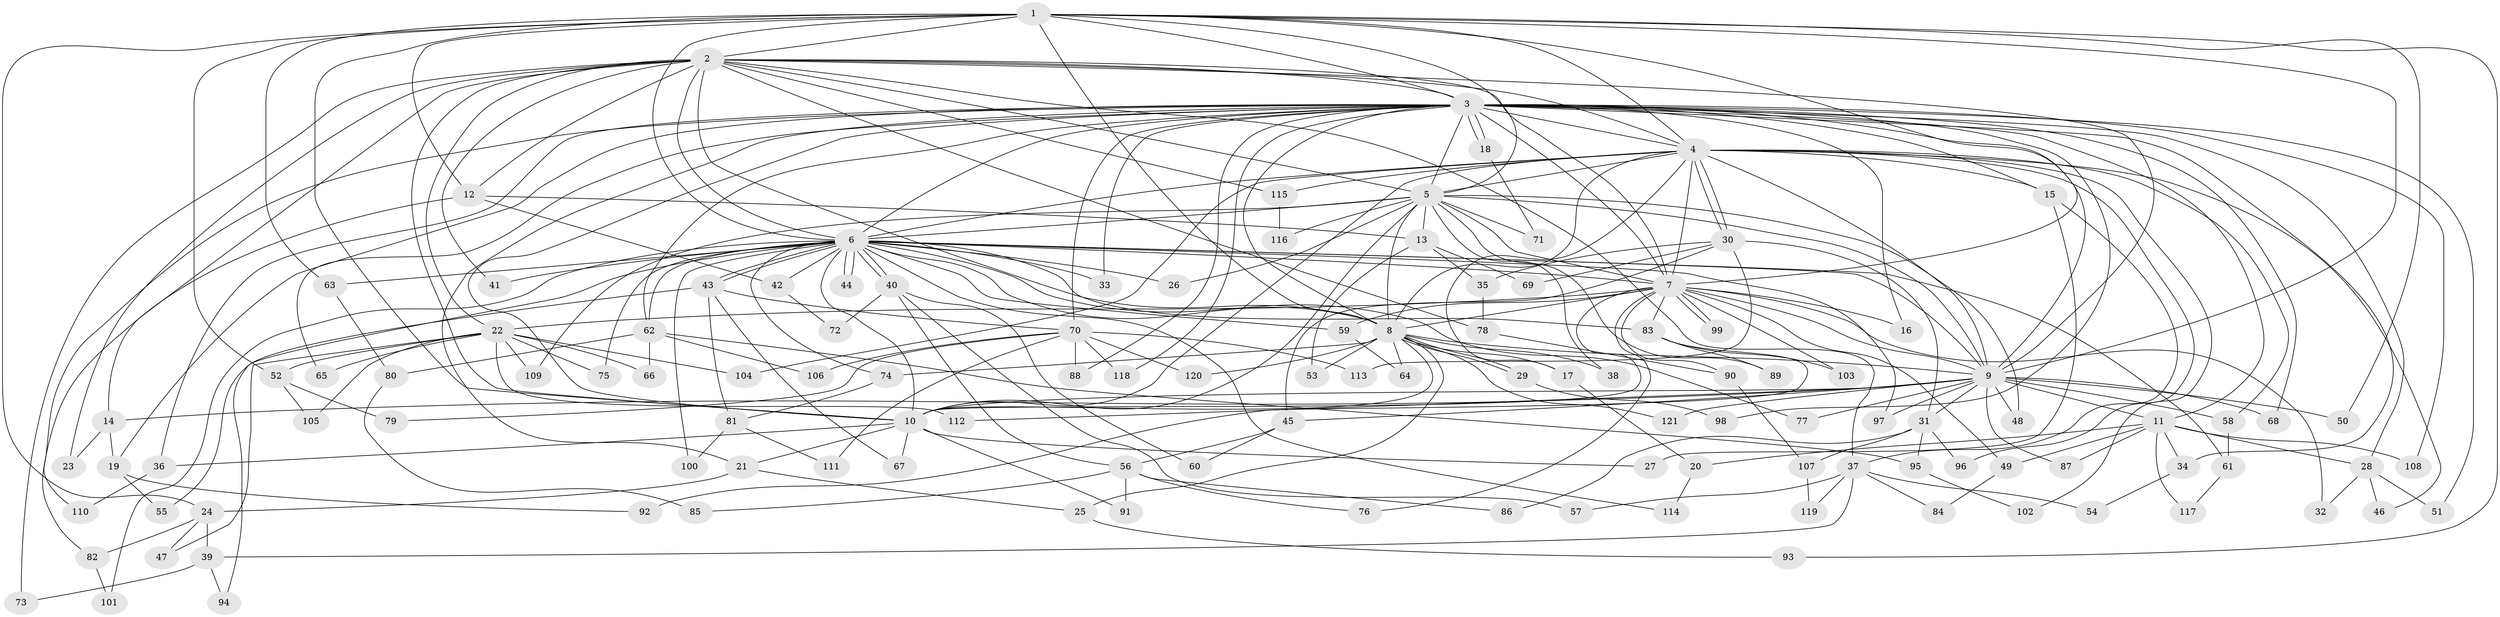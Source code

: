 // coarse degree distribution, {12: 0.023809523809523808, 43: 0.011904761904761904, 15: 0.011904761904761904, 14: 0.011904761904761904, 17: 0.03571428571428571, 7: 0.023809523809523808, 5: 0.047619047619047616, 3: 0.16666666666666666, 4: 0.08333333333333333, 2: 0.4523809523809524, 10: 0.011904761904761904, 9: 0.011904761904761904, 6: 0.047619047619047616, 1: 0.047619047619047616, 8: 0.011904761904761904}
// Generated by graph-tools (version 1.1) at 2025/17/03/04/25 18:17:54]
// undirected, 121 vertices, 267 edges
graph export_dot {
graph [start="1"]
  node [color=gray90,style=filled];
  1;
  2;
  3;
  4;
  5;
  6;
  7;
  8;
  9;
  10;
  11;
  12;
  13;
  14;
  15;
  16;
  17;
  18;
  19;
  20;
  21;
  22;
  23;
  24;
  25;
  26;
  27;
  28;
  29;
  30;
  31;
  32;
  33;
  34;
  35;
  36;
  37;
  38;
  39;
  40;
  41;
  42;
  43;
  44;
  45;
  46;
  47;
  48;
  49;
  50;
  51;
  52;
  53;
  54;
  55;
  56;
  57;
  58;
  59;
  60;
  61;
  62;
  63;
  64;
  65;
  66;
  67;
  68;
  69;
  70;
  71;
  72;
  73;
  74;
  75;
  76;
  77;
  78;
  79;
  80;
  81;
  82;
  83;
  84;
  85;
  86;
  87;
  88;
  89;
  90;
  91;
  92;
  93;
  94;
  95;
  96;
  97;
  98;
  99;
  100;
  101;
  102;
  103;
  104;
  105;
  106;
  107;
  108;
  109;
  110;
  111;
  112;
  113;
  114;
  115;
  116;
  117;
  118;
  119;
  120;
  121;
  1 -- 2;
  1 -- 3;
  1 -- 4;
  1 -- 5;
  1 -- 6;
  1 -- 7;
  1 -- 8;
  1 -- 9;
  1 -- 10;
  1 -- 12;
  1 -- 24;
  1 -- 50;
  1 -- 52;
  1 -- 63;
  1 -- 93;
  2 -- 3;
  2 -- 4;
  2 -- 5;
  2 -- 6;
  2 -- 7;
  2 -- 8;
  2 -- 9;
  2 -- 10;
  2 -- 12;
  2 -- 14;
  2 -- 22;
  2 -- 23;
  2 -- 37;
  2 -- 41;
  2 -- 73;
  2 -- 78;
  2 -- 115;
  3 -- 4;
  3 -- 5;
  3 -- 6;
  3 -- 7;
  3 -- 8;
  3 -- 9;
  3 -- 10;
  3 -- 11;
  3 -- 15;
  3 -- 16;
  3 -- 18;
  3 -- 18;
  3 -- 19;
  3 -- 21;
  3 -- 28;
  3 -- 33;
  3 -- 34;
  3 -- 36;
  3 -- 51;
  3 -- 62;
  3 -- 65;
  3 -- 68;
  3 -- 70;
  3 -- 88;
  3 -- 98;
  3 -- 108;
  3 -- 110;
  3 -- 118;
  4 -- 5;
  4 -- 6;
  4 -- 7;
  4 -- 8;
  4 -- 9;
  4 -- 10;
  4 -- 15;
  4 -- 17;
  4 -- 30;
  4 -- 30;
  4 -- 46;
  4 -- 58;
  4 -- 96;
  4 -- 102;
  4 -- 104;
  4 -- 115;
  5 -- 6;
  5 -- 7;
  5 -- 8;
  5 -- 9;
  5 -- 10;
  5 -- 13;
  5 -- 26;
  5 -- 38;
  5 -- 48;
  5 -- 71;
  5 -- 89;
  5 -- 109;
  5 -- 116;
  6 -- 7;
  6 -- 8;
  6 -- 9;
  6 -- 10;
  6 -- 26;
  6 -- 33;
  6 -- 40;
  6 -- 40;
  6 -- 41;
  6 -- 42;
  6 -- 43;
  6 -- 43;
  6 -- 44;
  6 -- 44;
  6 -- 59;
  6 -- 61;
  6 -- 62;
  6 -- 63;
  6 -- 74;
  6 -- 75;
  6 -- 77;
  6 -- 83;
  6 -- 94;
  6 -- 97;
  6 -- 100;
  6 -- 101;
  6 -- 114;
  7 -- 8;
  7 -- 9;
  7 -- 10;
  7 -- 16;
  7 -- 22;
  7 -- 32;
  7 -- 49;
  7 -- 59;
  7 -- 76;
  7 -- 83;
  7 -- 90;
  7 -- 99;
  7 -- 99;
  7 -- 103;
  8 -- 9;
  8 -- 10;
  8 -- 17;
  8 -- 25;
  8 -- 29;
  8 -- 29;
  8 -- 38;
  8 -- 53;
  8 -- 64;
  8 -- 74;
  8 -- 120;
  8 -- 121;
  9 -- 10;
  9 -- 11;
  9 -- 14;
  9 -- 31;
  9 -- 45;
  9 -- 48;
  9 -- 50;
  9 -- 58;
  9 -- 68;
  9 -- 77;
  9 -- 87;
  9 -- 97;
  9 -- 112;
  9 -- 121;
  10 -- 21;
  10 -- 27;
  10 -- 36;
  10 -- 67;
  10 -- 91;
  11 -- 20;
  11 -- 28;
  11 -- 34;
  11 -- 49;
  11 -- 87;
  11 -- 108;
  11 -- 117;
  12 -- 13;
  12 -- 42;
  12 -- 82;
  13 -- 35;
  13 -- 53;
  13 -- 69;
  14 -- 19;
  14 -- 23;
  15 -- 27;
  15 -- 37;
  17 -- 20;
  18 -- 71;
  19 -- 55;
  19 -- 92;
  20 -- 114;
  21 -- 24;
  21 -- 25;
  22 -- 47;
  22 -- 52;
  22 -- 65;
  22 -- 66;
  22 -- 75;
  22 -- 104;
  22 -- 105;
  22 -- 109;
  22 -- 112;
  24 -- 39;
  24 -- 47;
  24 -- 82;
  25 -- 93;
  28 -- 32;
  28 -- 46;
  28 -- 51;
  29 -- 98;
  30 -- 31;
  30 -- 35;
  30 -- 45;
  30 -- 69;
  30 -- 113;
  31 -- 86;
  31 -- 95;
  31 -- 96;
  31 -- 107;
  34 -- 54;
  35 -- 78;
  36 -- 110;
  37 -- 39;
  37 -- 54;
  37 -- 57;
  37 -- 84;
  37 -- 119;
  39 -- 73;
  39 -- 94;
  40 -- 56;
  40 -- 57;
  40 -- 60;
  40 -- 72;
  42 -- 72;
  43 -- 55;
  43 -- 67;
  43 -- 70;
  43 -- 81;
  45 -- 56;
  45 -- 60;
  49 -- 84;
  52 -- 79;
  52 -- 105;
  56 -- 76;
  56 -- 85;
  56 -- 86;
  56 -- 91;
  58 -- 61;
  59 -- 64;
  61 -- 117;
  62 -- 66;
  62 -- 80;
  62 -- 95;
  62 -- 106;
  63 -- 80;
  70 -- 79;
  70 -- 88;
  70 -- 106;
  70 -- 111;
  70 -- 113;
  70 -- 118;
  70 -- 120;
  74 -- 81;
  78 -- 90;
  80 -- 85;
  81 -- 100;
  81 -- 111;
  82 -- 101;
  83 -- 89;
  83 -- 92;
  83 -- 103;
  90 -- 107;
  95 -- 102;
  107 -- 119;
  115 -- 116;
}
